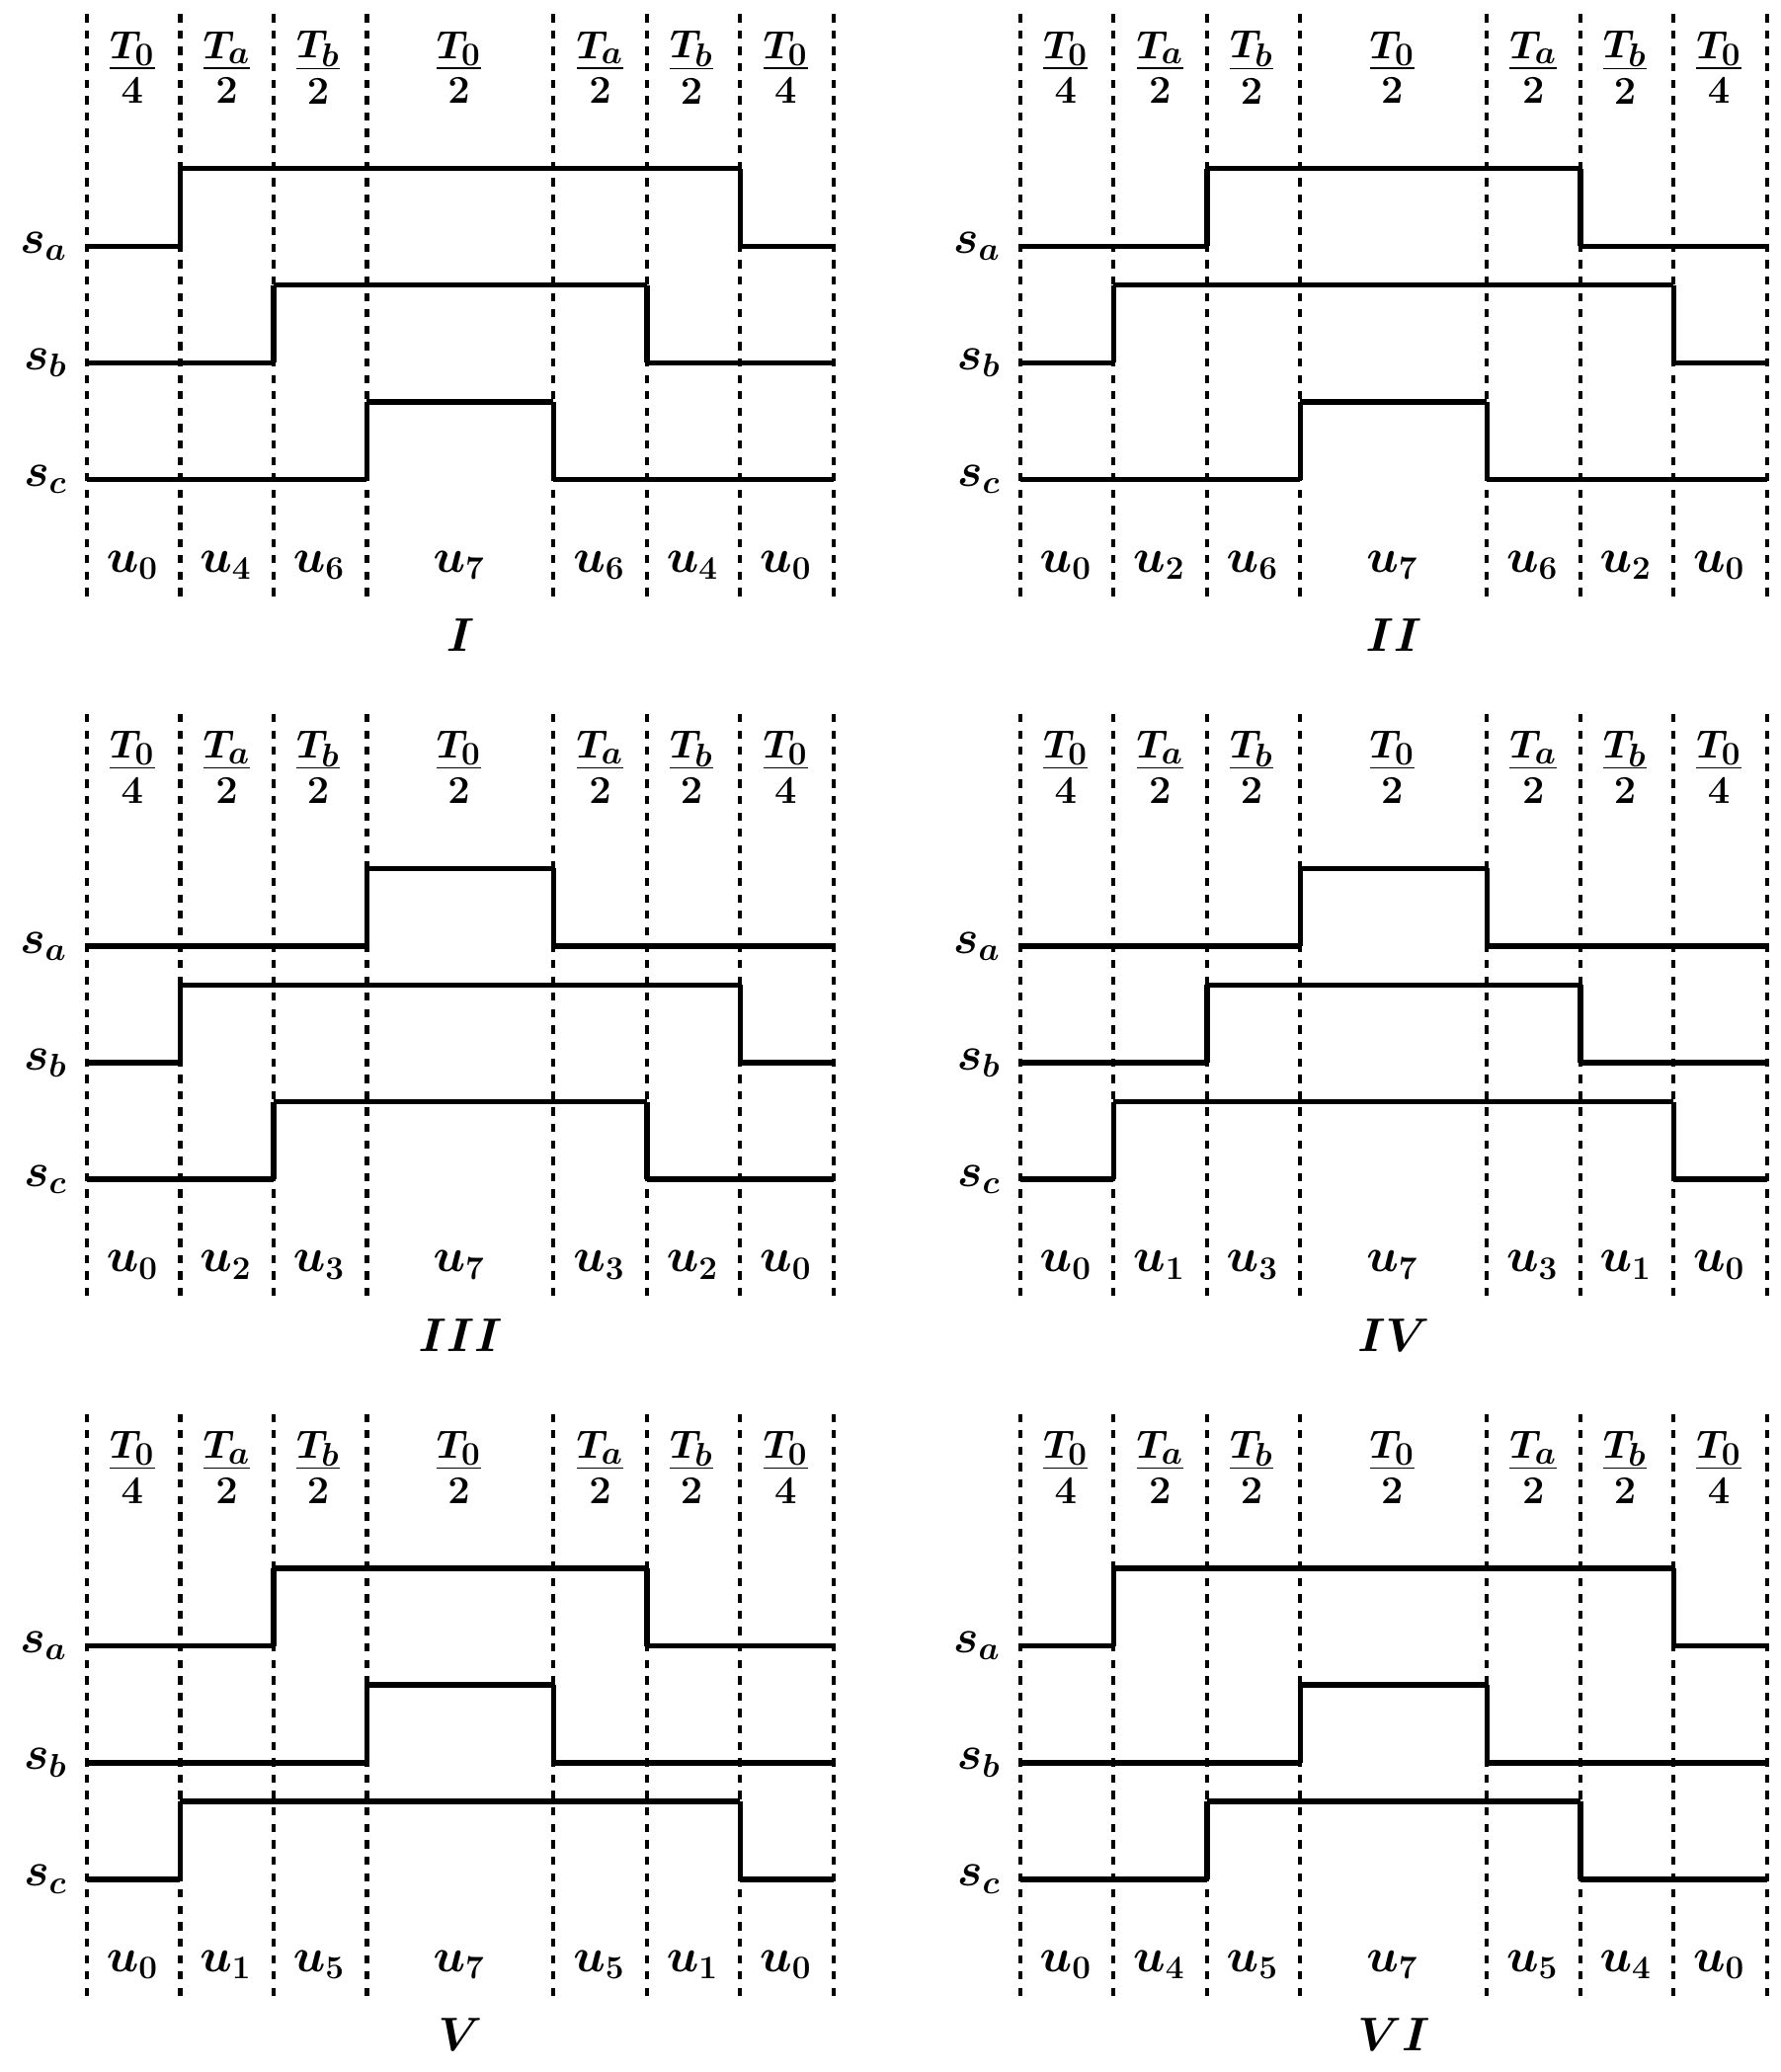 
\documentclass[tikz,border=4pt]{standalone}
\usepackage{tikz}
\usepackage{bm}
\usepackage{ifthen}
\usepackage{arrayjobx}	% Please install 'arrayjobx' by 'MikTeX Package Manager'
\usepackage{arraysort}	% Please install 'arraysort' by 'MikTeX Package Manager'
\usetikzlibrary{math}
\usetikzlibrary{arrows,automata}

\begin{document}

\begin{tikzpicture} [line width=2pt]

\newcommand {\wid} 	{1.2};
\newcommand {\hei} 	{1};
\newcommand {\row} 	{0};
\newcommand {\hhh} 	{4.5};
\newcommand {\hh} 	{3};
\newcommand {\h} 	{1.5};
\newcommand {\gw}	{12};
\newcommand {\gh}	{-9};
\newcounter {ly};

\newarray\pwma;
\newarray\pwmb;
\newarray\pwmc;
\newarray\pwm
\newarray\svvec
\newarray\svtime
\readarray{svtime}{\frac{T_0}{4} & \frac{T_a}{2} & \frac{T_b}{2} & \frac{T_0}{2}
				 & \frac{T_a}{2} & \frac{T_b}{2} & \frac{T_0}{4} }

%%%%%%%%%%%%%%%%%%%%%%%%%%%%%%%%%%%%%%%%%%%%%%%%%%%%%%%%%%%%%%%%%%%%%%%%%%%%%%%%
% sec I
\coordinate (O1) at (0,0);
\draw (O1)+(\wid*4, -0.5) node {\LARGE \bm{$I$}};
% pwm start
\readarray{pwma}{0 & 1 & 1 & 1 & 1 & 1 & 0}
\readarray{pwmb}{0 & 0 & 1 & 1 & 1 & 0 & 0}
\readarray{pwmc}{0 & 0 & 0 & 1 & 0 & 0 & 0}
\readarray{pwm}{\checkpwma(\y) & \checkpwmb(\y)  & \checkpwmc(\y) }
\readarray{svvec}{u_0 & u_4 & u_6 & u_7 & u_6 & u_4 & u_0}

\foreach \index/\r in {1/\hhh, 2/\hh, 3/\h}{
	\renewcommand {\row} {\r};
	\checkpwm(\index);
	\foreach \y/\x in {1/0, 2/1, 3/2,   4/3,   5/5, 6/6, 7/7}{
	 	\cachedata;
		\ifthenelse{\x=3}
			{\draw (O1)++(0,\row)++(\x*\wid, \cachedata*\hei)--+(\wid*2, 0);}
			{\draw (O1)++(0,\row)++(\x*\wid, \cachedata*\hei)--+(\wid, 0);}
		\ifthenelse{\NOT \value{ly}=\cachedata \AND \NOT \x=0}
			{\draw (O1)++(0,\row)++(\x*\wid, 0) -- +(0, \hei);}{}
		\setcounter {ly} {\cachedata};
	}
}
%pwm end

% dashed and text
\foreach \x/\index in {0/1, 1/2, 2/3,   3/4,   5/5, 6/6, 7/7, 8/8}{
    \draw [line width=1.5pt][dashed] (O1)+(\x*\wid,0) -- +(\x*\wid, 7.5);
    \ifthenelse{\NOT \x = 8 \AND \NOT \x = 3}{
    	\checksvvec(\index);
    	\draw (O1)++(\x*\wid+\wid/2-0.5,0.4) node [right] {\LARGE \bm{$\cachedata$}};
    	\checksvtime(\index);
    	\draw (O1)++(\x*\wid+\wid/2-0.5,6.8) node [right] {\huge \bm{$\cachedata$} };
    }{}
    \ifthenelse{\x = 3}{
    	\checksvvec(\index);
    	\draw (O1)++(\x*\wid+\wid-0.5,0.4) node [right] {\LARGE \bm{$\cachedata$}};
    	\checksvtime(\index);
    	\draw (O1)++(\x*\wid+\wid-0.5,6.8) node [right] {\huge \bm{$\cachedata$}};
    }{}
}

% sa sb sc
\foreach \y/\text in {\h/s_c, \hh/s_b, \hhh/s_a}{
	\draw (O1)+(-0.1,\y) node [left] {\LARGE \bm{$\text$}};
}
%%%%%%%%%%%%%%%%%%%%%%%%%%%%%%%%%%%%%%%%%%%%%%%%%%%%%%%%%%%%%%%%%%%%%%%%%%%%%%%%

%%%%%%%%%%%%%%%%%%%%%%%%%%%%%%%%%%%%%%%%%%%%%%%%%%%%%%%%%%%%%%%%%%%%%%%%%%%%%%%%
% sec II
\coordinate (O1) at (\gw,0);
\draw (O1)+(\wid*4, -0.5) node {\LARGE \bm{$II$}};
% pwm start
\readarray{pwma}{0 & 0 & 1 & 1 & 1 & 0 & 0}
\readarray{pwmb}{0 & 1 & 1 & 1 & 1 & 1 & 0}
\readarray{pwmc}{0 & 0 & 0 & 1 & 0 & 0 & 0}
\readarray{pwm}{\checkpwma(\y) & \checkpwmb(\y)  & \checkpwmc(\y) }
\readarray{svvec}{u_0 & u_2 & u_6 & u_7 & u_6 & u_2 & u_0}

\foreach \index/\r in {1/\hhh, 2/\hh, 3/\h}{
	\renewcommand {\row} {\r};
	\checkpwm(\index);
	\foreach \y/\x in {1/0, 2/1, 3/2,   4/3,   5/5, 6/6, 7/7}{
	 	\cachedata;
		\ifthenelse{\x=3}
			{\draw (O1)++(0,\row)++(\x*\wid, \cachedata*\hei)--+(\wid*2, 0);}
			{\draw (O1)++(0,\row)++(\x*\wid, \cachedata*\hei)--+(\wid, 0);}
		\ifthenelse{\NOT \value{ly}=\cachedata \AND \NOT \x=0}
			{\draw (O1)++(0,\row)++(\x*\wid, 0) -- +(0, \hei);}{}
		\setcounter {ly} {\cachedata};
	}
}
%pwm end

% dashed and text
\foreach \x/\index in {0/1, 1/2, 2/3,   3/4,   5/5, 6/6, 7/7, 8/8}{
    \draw [line width=1.5pt][dashed] (O1)+(\x*\wid,0) -- +(\x*\wid, 7.5);
    \ifthenelse{\NOT \x = 8 \AND \NOT \x = 3}{
    	\checksvvec(\index);
    	\draw (O1)++(\x*\wid+\wid/2-0.5,0.4) node [right] {\LARGE \bm{$\cachedata$}};
    	\checksvtime(\index);
    	\draw (O1)++(\x*\wid+\wid/2-0.5,6.8) node [right] {\huge \bm{$\cachedata$} };
    }{}
    \ifthenelse{\x = 3}{
    	\checksvvec(\index);
    	\draw (O1)++(\x*\wid+\wid-0.5,0.4) node [right] {\LARGE \bm{$\cachedata$}};
    	\checksvtime(\index);
    	\draw (O1)++(\x*\wid+\wid-0.5,6.8) node [right] {\huge \bm{$\cachedata$}};
    }{}
}

% sa sb sc
\foreach \y/\text in {\h/s_c, \hh/s_b, \hhh/s_a}{
	\draw (O1)+(-0.1,\y) node [left] {\LARGE \bm{$\text$}};
}
%%%%%%%%%%%%%%%%%%%%%%%%%%%%%%%%%%%%%%%%%%%%%%%%%%%%%%%%%%%%%%%%%%%%%%%%%%%%%%%%

%%%%%%%%%%%%%%%%%%%%%%%%%%%%%%%%%%%%%%%%%%%%%%%%%%%%%%%%%%%%%%%%%%%%%%%%%%%%%%%%
% sec III
\coordinate (O1) at (0,\gh);
\draw (O1)+(\wid*4, -0.5) node {\LARGE \bm{$III$}};
% pwm start
\readarray{pwma}{0 & 0 & 0 & 1 & 0 & 0 & 0}
\readarray{pwmb}{0 & 1 & 1 & 1 & 1 & 1 & 0}
\readarray{pwmc}{0 & 0 & 1 & 1 & 1 & 0 & 0}
\readarray{pwm}{\checkpwma(\y) & \checkpwmb(\y)  & \checkpwmc(\y) }
\readarray{svvec}{u_0 & u_2 & u_3 & u_7 & u_3 & u_2 & u_0}

\foreach \index/\r in {1/\hhh, 2/\hh, 3/\h}{
	\renewcommand {\row} {\r};
	\checkpwm(\index);
	\foreach \y/\x in {1/0, 2/1, 3/2,   4/3,   5/5, 6/6, 7/7}{
	 	\cachedata;
		\ifthenelse{\x=3}
			{\draw (O1)++(0,\row)++(\x*\wid, \cachedata*\hei)--+(\wid*2, 0);}
			{\draw (O1)++(0,\row)++(\x*\wid, \cachedata*\hei)--+(\wid, 0);}
		\ifthenelse{\NOT \value{ly}=\cachedata \AND \NOT \x=0}
			{\draw (O1)++(0,\row)++(\x*\wid, 0) -- +(0, \hei);}{}
		\setcounter {ly} {\cachedata};
	}
}
%pwm end

% dashed and text
\foreach \x/\index in {0/1, 1/2, 2/3,   3/4,   5/5, 6/6, 7/7, 8/8}{
    \draw [line width=1.5pt][dashed] (O1)+(\x*\wid,0) -- +(\x*\wid, 7.5);
    \ifthenelse{\NOT \x = 8 \AND \NOT \x = 3}{
    	\checksvvec(\index);
    	\draw (O1)++(\x*\wid+\wid/2-0.5,0.4) node [right] {\LARGE \bm{$\cachedata$}};
    	\checksvtime(\index);
    	\draw (O1)++(\x*\wid+\wid/2-0.5,6.8) node [right] {\huge \bm{$\cachedata$} };
    }{}
    \ifthenelse{\x = 3}{
    	\checksvvec(\index);
    	\draw (O1)++(\x*\wid+\wid-0.5,0.4) node [right] {\LARGE \bm{$\cachedata$}};
    	\checksvtime(\index);
    	\draw (O1)++(\x*\wid+\wid-0.5,6.8) node [right] {\huge \bm{$\cachedata$}};
    }{}
}

% sa sb sc
\foreach \y/\text in {\h/s_c, \hh/s_b, \hhh/s_a}{
	\draw (O1)+(-0.1,\y) node [left] {\LARGE \bm{$\text$}};
}
%%%%%%%%%%%%%%%%%%%%%%%%%%%%%%%%%%%%%%%%%%%%%%%%%%%%%%%%%%%%%%%%%%%%%%%%%%%%%%%%

%%%%%%%%%%%%%%%%%%%%%%%%%%%%%%%%%%%%%%%%%%%%%%%%%%%%%%%%%%%%%%%%%%%%%%%%%%%%%%%%
% sec IV
\coordinate (O1) at (\gw,\gh);
\draw (O1)+(\wid*4, -0.5) node {\LARGE \bm{$IV$}};
% pwm start
\readarray{pwma}{0 & 0 & 0 & 1 & 0 & 0 & 0}
\readarray{pwmb}{0 & 0 & 1 & 1 & 1 & 0 & 0}
\readarray{pwmc}{0 & 1 & 1 & 1 & 1 & 1 & 0}
\readarray{pwm}{\checkpwma(\y) & \checkpwmb(\y)  & \checkpwmc(\y) }
\readarray{svvec}{u_0 & u_1 & u_3 & u_7 & u_3 & u_1 & u_0}

\foreach \index/\r in {1/\hhh, 2/\hh, 3/\h}{
	\renewcommand {\row} {\r};
	\checkpwm(\index);
	\foreach \y/\x in {1/0, 2/1, 3/2,   4/3,   5/5, 6/6, 7/7}{
	 	\cachedata;
		\ifthenelse{\x=3}
			{\draw (O1)++(0,\row)++(\x*\wid, \cachedata*\hei)--+(\wid*2, 0);}
			{\draw (O1)++(0,\row)++(\x*\wid, \cachedata*\hei)--+(\wid, 0);}
		\ifthenelse{\NOT \value{ly}=\cachedata \AND \NOT \x=0}
			{\draw (O1)++(0,\row)++(\x*\wid, 0) -- +(0, \hei);}{}
		\setcounter {ly} {\cachedata};
	}
}
%pwm end

% dashed and text
\foreach \x/\index in {0/1, 1/2, 2/3,   3/4,   5/5, 6/6, 7/7, 8/8}{
    \draw [line width=1.5pt][dashed] (O1)+(\x*\wid,0) -- +(\x*\wid, 7.5);
    \ifthenelse{\NOT \x = 8 \AND \NOT \x = 3}{
    	\checksvvec(\index);
    	\draw (O1)++(\x*\wid+\wid/2-0.5,0.4) node [right] {\LARGE \bm{$\cachedata$}};
    	\checksvtime(\index);
    	\draw (O1)++(\x*\wid+\wid/2-0.5,6.8) node [right] {\huge \bm{$\cachedata$} };
    }{}
    \ifthenelse{\x = 3}{
    	\checksvvec(\index);
    	\draw (O1)++(\x*\wid+\wid-0.5,0.4) node [right] {\LARGE \bm{$\cachedata$}};
    	\checksvtime(\index);
    	\draw (O1)++(\x*\wid+\wid-0.5,6.8) node [right] {\huge \bm{$\cachedata$}};
    }{}
}

% sa sb sc
\foreach \y/\text in {\h/s_c, \hh/s_b, \hhh/s_a}{
	\draw (O1)+(-0.1,\y) node [left] {\LARGE \bm{$\text$}};
}
%%%%%%%%%%%%%%%%%%%%%%%%%%%%%%%%%%%%%%%%%%%%%%%%%%%%%%%%%%%%%%%%%%%%%%%%%%%%%%%%

%%%%%%%%%%%%%%%%%%%%%%%%%%%%%%%%%%%%%%%%%%%%%%%%%%%%%%%%%%%%%%%%%%%%%%%%%%%%%%%%
% sec V
\coordinate (O1) at (0,2*\gh);
\draw (O1)+(\wid*4, -0.5) node {\LARGE \bm{$V$}};
% pwm start
\readarray{pwma}{0 & 0 & 1 & 1 & 1 & 0 & 0}
\readarray{pwmb}{0 & 0 & 0 & 1 & 0 & 0 & 0}
\readarray{pwmc}{0 & 1 & 1 & 1 & 1 & 1 & 0}
\readarray{pwm}{\checkpwma(\y) & \checkpwmb(\y)  & \checkpwmc(\y) }
\readarray{svvec}{u_0 & u_1 & u_5 & u_7 & u_5 & u_1 & u_0}

\foreach \index/\r in {1/\hhh, 2/\hh, 3/\h}{
	\renewcommand {\row} {\r};
	\checkpwm(\index);
	\foreach \y/\x in {1/0, 2/1, 3/2,   4/3,   5/5, 6/6, 7/7}{
	 	\cachedata;
		\ifthenelse{\x=3}
			{\draw (O1)++(0,\row)++(\x*\wid, \cachedata*\hei)--+(\wid*2, 0);}
			{\draw (O1)++(0,\row)++(\x*\wid, \cachedata*\hei)--+(\wid, 0);}
		\ifthenelse{\NOT \value{ly}=\cachedata \AND \NOT \x=0}
			{\draw (O1)++(0,\row)++(\x*\wid, 0) -- +(0, \hei);}{}
		\setcounter {ly} {\cachedata};
	}
}
%pwm end

% dashed and text
\foreach \x/\index in {0/1, 1/2, 2/3,   3/4,   5/5, 6/6, 7/7, 8/8}{
    \draw [line width=1.5pt][dashed] (O1)+(\x*\wid,0) -- +(\x*\wid, 7.5);
    \ifthenelse{\NOT \x = 8 \AND \NOT \x = 3}{
    	\checksvvec(\index);
    	\draw (O1)++(\x*\wid+\wid/2-0.5,0.4) node [right] {\LARGE \bm{$\cachedata$}};
    	\checksvtime(\index);
    	\draw (O1)++(\x*\wid+\wid/2-0.5,6.8) node [right] {\huge \bm{$\cachedata$} };
    }{}
    \ifthenelse{\x = 3}{
    	\checksvvec(\index);
    	\draw (O1)++(\x*\wid+\wid-0.5,0.4) node [right] {\LARGE \bm{$\cachedata$}};
    	\checksvtime(\index);
    	\draw (O1)++(\x*\wid+\wid-0.5,6.8) node [right] {\huge \bm{$\cachedata$}};
    }{}
}

% sa sb sc
\foreach \y/\text in {\h/s_c, \hh/s_b, \hhh/s_a}{
	\draw (O1)+(-0.1,\y) node [left] {\LARGE \bm{$\text$}};
}
%%%%%%%%%%%%%%%%%%%%%%%%%%%%%%%%%%%%%%%%%%%%%%%%%%%%%%%%%%%%%%%%%%%%%%%%%%%%%%%%

%%%%%%%%%%%%%%%%%%%%%%%%%%%%%%%%%%%%%%%%%%%%%%%%%%%%%%%%%%%%%%%%%%%%%%%%%%%%%%%%
% sec VI
\coordinate (O1) at (\gw,2*\gh);
\draw (O1)+(\wid*4, -0.5) node {\LARGE \bm{$VI$}};
% pwm start
\readarray{pwma}{0 & 1 & 1 & 1 & 1 & 1 & 0}
\readarray{pwmb}{0 & 0 & 0 & 1 & 0 & 0 & 0}
\readarray{pwmc}{0 & 0 & 1 & 1 & 1 & 0 & 0}
\readarray{pwm}{\checkpwma(\y) & \checkpwmb(\y)  & \checkpwmc(\y) }
\readarray{svvec}{u_0 & u_4 & u_5 & u_7 & u_5 & u_4 & u_0}

\foreach \index/\r in {1/\hhh, 2/\hh, 3/\h}{
	\renewcommand {\row} {\r};
	\checkpwm(\index);
	\foreach \y/\x in {1/0, 2/1, 3/2,   4/3,   5/5, 6/6, 7/7}{
	 	\cachedata;
		\ifthenelse{\x=3}
			{\draw (O1)++(0,\row)++(\x*\wid, \cachedata*\hei)--+(\wid*2, 0);}
			{\draw (O1)++(0,\row)++(\x*\wid, \cachedata*\hei)--+(\wid, 0);}
		\ifthenelse{\NOT \value{ly}=\cachedata \AND \NOT \x=0}
			{\draw (O1)++(0,\row)++(\x*\wid, 0) -- +(0, \hei);}{}
		\setcounter {ly} {\cachedata};
	}
}
%pwm end

% dashed and text
\foreach \x/\index in {0/1, 1/2, 2/3,   3/4,   5/5, 6/6, 7/7, 8/8}{
    \draw [line width=1.5pt][dashed] (O1)+(\x*\wid,0) -- +(\x*\wid, 7.5);
    \ifthenelse{\NOT \x = 8 \AND \NOT \x = 3}{
    	\checksvvec(\index);
    	\draw (O1)++(\x*\wid+\wid/2-0.5,0.4) node [right] {\LARGE \bm{$\cachedata$}};
    	\checksvtime(\index);
    	\draw (O1)++(\x*\wid+\wid/2-0.5,6.8) node [right] {\huge \bm{$\cachedata$} };
    }{}
    \ifthenelse{\x = 3}{
    	\checksvvec(\index);
    	\draw (O1)++(\x*\wid+\wid-0.5,0.4) node [right] {\LARGE \bm{$\cachedata$}};
    	\checksvtime(\index);
    	\draw (O1)++(\x*\wid+\wid-0.5,6.8) node [right] {\huge \bm{$\cachedata$}};
    }{}
}

% sa sb sc
\foreach \y/\text in {\h/s_c, \hh/s_b, \hhh/s_a}{
	\draw (O1)+(-0.1,\y) node [left] {\LARGE \bm{$\text$}};
}
%%%%%%%%%%%%%%%%%%%%%%%%%%%%%%%%%%%%%%%%%%%%%%%%%%%%%%%%%%%%%%%%%%%%%%%%%%%%%%%%

\end{tikzpicture}

\end{document}

